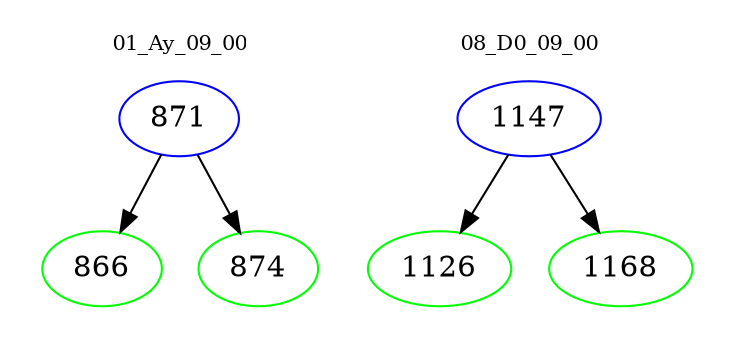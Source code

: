 digraph{
subgraph cluster_0 {
color = white
label = "01_Ay_09_00";
fontsize=10;
T0_871 [label="871", color="blue"]
T0_871 -> T0_866 [color="black"]
T0_866 [label="866", color="green"]
T0_871 -> T0_874 [color="black"]
T0_874 [label="874", color="green"]
}
subgraph cluster_1 {
color = white
label = "08_D0_09_00";
fontsize=10;
T1_1147 [label="1147", color="blue"]
T1_1147 -> T1_1126 [color="black"]
T1_1126 [label="1126", color="green"]
T1_1147 -> T1_1168 [color="black"]
T1_1168 [label="1168", color="green"]
}
}
